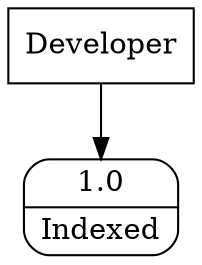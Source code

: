 digraph dfd2{ 
node[shape=record]
200 [label="Developer" shape=box];
201 [label="{<f0> 1.0|<f1> Indexed }" shape=Mrecord];
200 -> 201
}